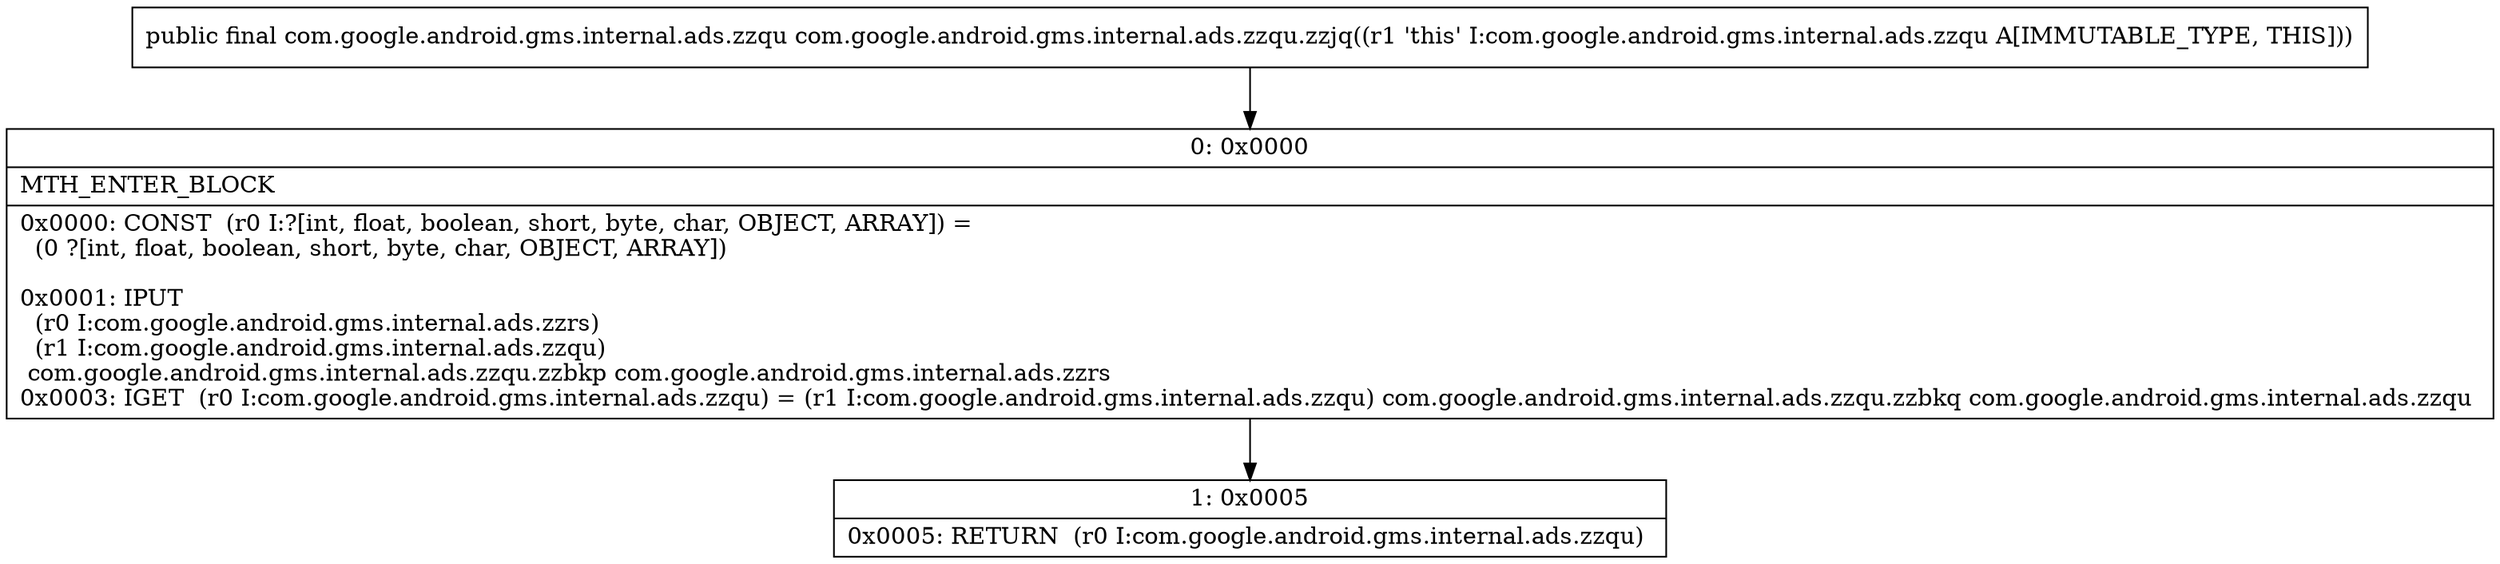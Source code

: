 digraph "CFG forcom.google.android.gms.internal.ads.zzqu.zzjq()Lcom\/google\/android\/gms\/internal\/ads\/zzqu;" {
Node_0 [shape=record,label="{0\:\ 0x0000|MTH_ENTER_BLOCK\l|0x0000: CONST  (r0 I:?[int, float, boolean, short, byte, char, OBJECT, ARRAY]) = \l  (0 ?[int, float, boolean, short, byte, char, OBJECT, ARRAY])\l \l0x0001: IPUT  \l  (r0 I:com.google.android.gms.internal.ads.zzrs)\l  (r1 I:com.google.android.gms.internal.ads.zzqu)\l com.google.android.gms.internal.ads.zzqu.zzbkp com.google.android.gms.internal.ads.zzrs \l0x0003: IGET  (r0 I:com.google.android.gms.internal.ads.zzqu) = (r1 I:com.google.android.gms.internal.ads.zzqu) com.google.android.gms.internal.ads.zzqu.zzbkq com.google.android.gms.internal.ads.zzqu \l}"];
Node_1 [shape=record,label="{1\:\ 0x0005|0x0005: RETURN  (r0 I:com.google.android.gms.internal.ads.zzqu) \l}"];
MethodNode[shape=record,label="{public final com.google.android.gms.internal.ads.zzqu com.google.android.gms.internal.ads.zzqu.zzjq((r1 'this' I:com.google.android.gms.internal.ads.zzqu A[IMMUTABLE_TYPE, THIS])) }"];
MethodNode -> Node_0;
Node_0 -> Node_1;
}

